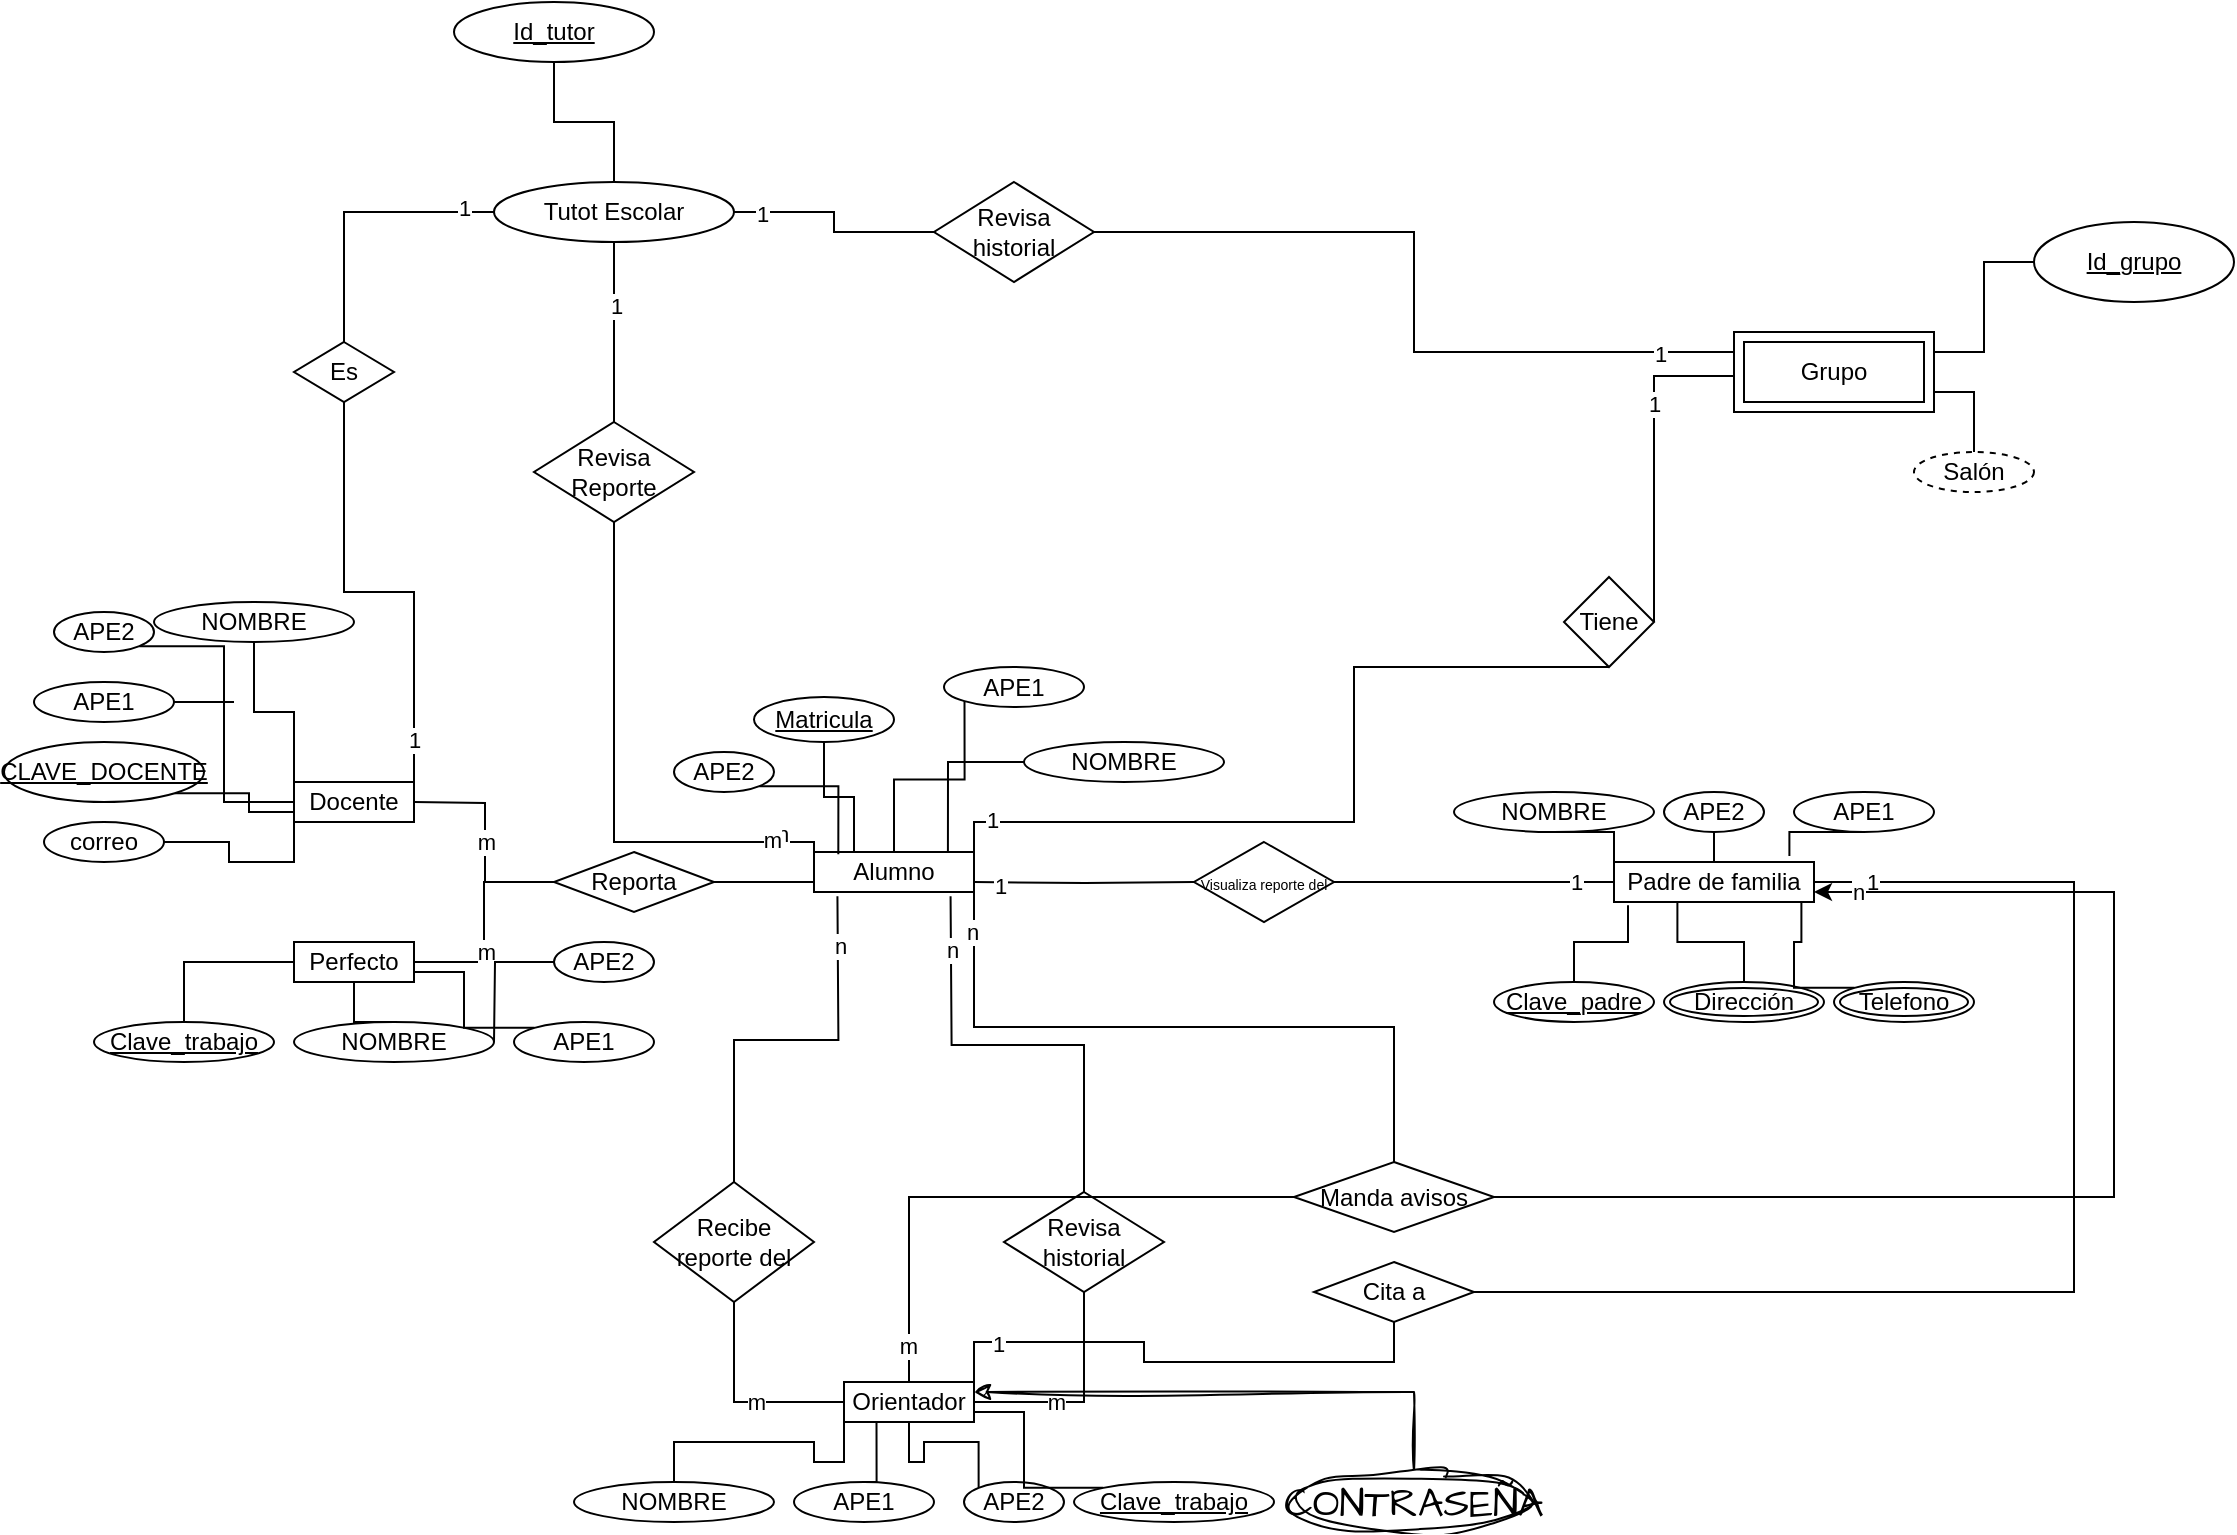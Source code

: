 <mxfile version="21.2.1" type="device">
  <diagram id="R2lEEEUBdFMjLlhIrx00" name="Page-1">
    <mxGraphModel dx="1622" dy="1512" grid="1" gridSize="10" guides="1" tooltips="1" connect="1" arrows="1" fold="1" page="1" pageScale="1" pageWidth="850" pageHeight="1100" math="0" shadow="0" extFonts="Permanent Marker^https://fonts.googleapis.com/css?family=Permanent+Marker">
      <root>
        <mxCell id="0" />
        <mxCell id="1" parent="0" />
        <mxCell id="TIXlhMu91rHj0SqQOW6h-40" value="m" style="edgeStyle=orthogonalEdgeStyle;rounded=0;orthogonalLoop=1;jettySize=auto;html=1;exitX=1;exitY=0.5;exitDx=0;exitDy=0;entryX=0;entryY=0.5;entryDx=0;entryDy=0;endArrow=none;endFill=0;" parent="1" target="TIXlhMu91rHj0SqQOW6h-2" edge="1">
          <mxGeometry relative="1" as="geometry">
            <mxPoint x="120" y="80" as="sourcePoint" />
          </mxGeometry>
        </mxCell>
        <mxCell id="TIXlhMu91rHj0SqQOW6h-42" style="edgeStyle=orthogonalEdgeStyle;rounded=0;orthogonalLoop=1;jettySize=auto;html=1;exitX=1;exitY=0.5;exitDx=0;exitDy=0;entryX=0;entryY=0.5;entryDx=0;entryDy=0;endArrow=none;endFill=0;" parent="1" source="TIXlhMu91rHj0SqQOW6h-2" edge="1">
          <mxGeometry relative="1" as="geometry">
            <mxPoint x="320" y="120" as="targetPoint" />
          </mxGeometry>
        </mxCell>
        <mxCell id="TIXlhMu91rHj0SqQOW6h-2" value="Reporta" style="shape=rhombus;perimeter=rhombusPerimeter;whiteSpace=wrap;html=1;align=center;" parent="1" vertex="1">
          <mxGeometry x="190" y="105" width="80" height="30" as="geometry" />
        </mxCell>
        <mxCell id="TIXlhMu91rHj0SqQOW6h-47" style="edgeStyle=orthogonalEdgeStyle;rounded=0;orthogonalLoop=1;jettySize=auto;html=1;entryX=0;entryY=0.5;entryDx=0;entryDy=0;endArrow=none;endFill=0;" parent="1" target="TIXlhMu91rHj0SqQOW6h-4" edge="1">
          <mxGeometry relative="1" as="geometry">
            <mxPoint x="400" y="120" as="sourcePoint" />
          </mxGeometry>
        </mxCell>
        <mxCell id="TIXlhMu91rHj0SqQOW6h-89" value="1" style="edgeLabel;html=1;align=center;verticalAlign=middle;resizable=0;points=[];" parent="TIXlhMu91rHj0SqQOW6h-47" vertex="1" connectable="0">
          <mxGeometry x="-0.764" y="-2" relative="1" as="geometry">
            <mxPoint as="offset" />
          </mxGeometry>
        </mxCell>
        <mxCell id="TIXlhMu91rHj0SqQOW6h-52" style="edgeStyle=orthogonalEdgeStyle;rounded=0;orthogonalLoop=1;jettySize=auto;html=1;exitX=1;exitY=0.5;exitDx=0;exitDy=0;endArrow=none;endFill=0;" parent="1" source="TIXlhMu91rHj0SqQOW6h-4" target="TIXlhMu91rHj0SqQOW6h-51" edge="1">
          <mxGeometry relative="1" as="geometry" />
        </mxCell>
        <mxCell id="TIXlhMu91rHj0SqQOW6h-90" value="1" style="edgeLabel;html=1;align=center;verticalAlign=middle;resizable=0;points=[];" parent="TIXlhMu91rHj0SqQOW6h-52" vertex="1" connectable="0">
          <mxGeometry x="0.729" relative="1" as="geometry">
            <mxPoint as="offset" />
          </mxGeometry>
        </mxCell>
        <mxCell id="TIXlhMu91rHj0SqQOW6h-4" value="&lt;font style=&quot;font-size: 7px;&quot;&gt;Visualiza reporte del&lt;/font&gt;" style="rhombus;whiteSpace=wrap;html=1;" parent="1" vertex="1">
          <mxGeometry x="510" y="100" width="70" height="40" as="geometry" />
        </mxCell>
        <mxCell id="TIXlhMu91rHj0SqQOW6h-5" style="edgeStyle=orthogonalEdgeStyle;rounded=0;orthogonalLoop=1;jettySize=auto;html=1;exitX=0.5;exitY=1;exitDx=0;exitDy=0;" parent="1" source="TIXlhMu91rHj0SqQOW6h-4" target="TIXlhMu91rHj0SqQOW6h-4" edge="1">
          <mxGeometry relative="1" as="geometry" />
        </mxCell>
        <mxCell id="TIXlhMu91rHj0SqQOW6h-44" style="edgeStyle=orthogonalEdgeStyle;rounded=0;orthogonalLoop=1;jettySize=auto;html=1;exitX=0;exitY=0.5;exitDx=0;exitDy=0;entryX=0.5;entryY=1;entryDx=0;entryDy=0;endArrow=none;endFill=0;" parent="1" source="TIXlhMu91rHj0SqQOW6h-53" target="TIXlhMu91rHj0SqQOW6h-8" edge="1">
          <mxGeometry relative="1" as="geometry">
            <mxPoint x="320" y="385" as="sourcePoint" />
          </mxGeometry>
        </mxCell>
        <mxCell id="TIXlhMu91rHj0SqQOW6h-79" value="m" style="edgeLabel;html=1;align=center;verticalAlign=middle;resizable=0;points=[];" parent="TIXlhMu91rHj0SqQOW6h-44" vertex="1" connectable="0">
          <mxGeometry x="-0.162" relative="1" as="geometry">
            <mxPoint as="offset" />
          </mxGeometry>
        </mxCell>
        <mxCell id="TIXlhMu91rHj0SqQOW6h-45" style="edgeStyle=orthogonalEdgeStyle;rounded=0;orthogonalLoop=1;jettySize=auto;html=1;exitX=1;exitY=0.5;exitDx=0;exitDy=0;entryX=0.5;entryY=1;entryDx=0;entryDy=0;endArrow=none;endFill=0;" parent="1" source="TIXlhMu91rHj0SqQOW6h-53" target="TIXlhMu91rHj0SqQOW6h-14" edge="1">
          <mxGeometry relative="1" as="geometry">
            <mxPoint x="415" y="385" as="sourcePoint" />
          </mxGeometry>
        </mxCell>
        <mxCell id="TIXlhMu91rHj0SqQOW6h-80" value="m" style="edgeLabel;html=1;align=center;verticalAlign=middle;resizable=0;points=[];" parent="TIXlhMu91rHj0SqQOW6h-45" vertex="1" connectable="0">
          <mxGeometry x="-0.255" relative="1" as="geometry">
            <mxPoint as="offset" />
          </mxGeometry>
        </mxCell>
        <mxCell id="TIXlhMu91rHj0SqQOW6h-43" style="edgeStyle=orthogonalEdgeStyle;rounded=0;orthogonalLoop=1;jettySize=auto;html=1;exitX=0.5;exitY=0;exitDx=0;exitDy=0;entryX=0;entryY=1;entryDx=0;entryDy=0;endArrow=none;endFill=0;" parent="1" source="TIXlhMu91rHj0SqQOW6h-8" edge="1">
          <mxGeometry relative="1" as="geometry">
            <mxPoint x="331.716" y="127.071" as="targetPoint" />
          </mxGeometry>
        </mxCell>
        <mxCell id="TIXlhMu91rHj0SqQOW6h-78" value="n" style="edgeLabel;html=1;align=center;verticalAlign=middle;resizable=0;points=[];" parent="TIXlhMu91rHj0SqQOW6h-43" vertex="1" connectable="0">
          <mxGeometry x="0.744" y="-1" relative="1" as="geometry">
            <mxPoint as="offset" />
          </mxGeometry>
        </mxCell>
        <mxCell id="TIXlhMu91rHj0SqQOW6h-8" value="Recibe reporte del" style="rhombus;whiteSpace=wrap;html=1;" parent="1" vertex="1">
          <mxGeometry x="240" y="270" width="80" height="60" as="geometry" />
        </mxCell>
        <mxCell id="TIXlhMu91rHj0SqQOW6h-41" style="edgeStyle=orthogonalEdgeStyle;rounded=0;orthogonalLoop=1;jettySize=auto;html=1;entryX=0;entryY=0.5;entryDx=0;entryDy=0;endArrow=none;endFill=0;exitX=1;exitY=0.5;exitDx=0;exitDy=0;" parent="1" source="TIXlhMu91rHj0SqQOW6h-48" target="TIXlhMu91rHj0SqQOW6h-2" edge="1">
          <mxGeometry relative="1" as="geometry">
            <mxPoint x="140" y="160" as="sourcePoint" />
          </mxGeometry>
        </mxCell>
        <mxCell id="TIXlhMu91rHj0SqQOW6h-82" value="m" style="edgeLabel;html=1;align=center;verticalAlign=middle;resizable=0;points=[];" parent="TIXlhMu91rHj0SqQOW6h-41" vertex="1" connectable="0">
          <mxGeometry x="-0.273" y="-1" relative="1" as="geometry">
            <mxPoint as="offset" />
          </mxGeometry>
        </mxCell>
        <mxCell id="TIXlhMu91rHj0SqQOW6h-66" style="edgeStyle=orthogonalEdgeStyle;rounded=0;orthogonalLoop=1;jettySize=auto;html=1;exitX=1;exitY=0.5;exitDx=0;exitDy=0;entryX=0;entryY=0.5;entryDx=0;entryDy=0;endArrow=none;endFill=0;" parent="1" source="TIXlhMu91rHj0SqQOW6h-11" target="TIXlhMu91rHj0SqQOW6h-17" edge="1">
          <mxGeometry relative="1" as="geometry" />
        </mxCell>
        <mxCell id="TIXlhMu91rHj0SqQOW6h-73" value="1" style="edgeLabel;html=1;align=center;verticalAlign=middle;resizable=0;points=[];" parent="TIXlhMu91rHj0SqQOW6h-66" vertex="1" connectable="0">
          <mxGeometry x="-0.746" y="-1" relative="1" as="geometry">
            <mxPoint as="offset" />
          </mxGeometry>
        </mxCell>
        <mxCell id="TIXlhMu91rHj0SqQOW6h-83" style="edgeStyle=orthogonalEdgeStyle;rounded=0;orthogonalLoop=1;jettySize=auto;html=1;exitX=0.5;exitY=1;exitDx=0;exitDy=0;entryX=0.5;entryY=0;entryDx=0;entryDy=0;endArrow=none;endFill=0;" parent="1" source="TIXlhMu91rHj0SqQOW6h-11" target="TIXlhMu91rHj0SqQOW6h-13" edge="1">
          <mxGeometry relative="1" as="geometry" />
        </mxCell>
        <mxCell id="TIXlhMu91rHj0SqQOW6h-85" value="1" style="edgeLabel;html=1;align=center;verticalAlign=middle;resizable=0;points=[];" parent="TIXlhMu91rHj0SqQOW6h-83" vertex="1" connectable="0">
          <mxGeometry x="-0.289" y="1" relative="1" as="geometry">
            <mxPoint as="offset" />
          </mxGeometry>
        </mxCell>
        <mxCell id="TIXlhMu91rHj0SqQOW6h-11" value="Tutot Escolar" style="ellipse;whiteSpace=wrap;html=1;" parent="1" vertex="1">
          <mxGeometry x="160" y="-230" width="120" height="30" as="geometry" />
        </mxCell>
        <mxCell id="TIXlhMu91rHj0SqQOW6h-68" style="edgeStyle=orthogonalEdgeStyle;rounded=0;orthogonalLoop=1;jettySize=auto;html=1;exitX=0.5;exitY=0;exitDx=0;exitDy=0;entryX=0;entryY=0.5;entryDx=0;entryDy=0;endArrow=none;endFill=0;" parent="1" source="TIXlhMu91rHj0SqQOW6h-12" target="TIXlhMu91rHj0SqQOW6h-11" edge="1">
          <mxGeometry relative="1" as="geometry" />
        </mxCell>
        <mxCell id="TIXlhMu91rHj0SqQOW6h-75" value="1" style="edgeLabel;html=1;align=center;verticalAlign=middle;resizable=0;points=[];" parent="TIXlhMu91rHj0SqQOW6h-68" vertex="1" connectable="0">
          <mxGeometry x="0.786" y="2" relative="1" as="geometry">
            <mxPoint as="offset" />
          </mxGeometry>
        </mxCell>
        <mxCell id="TIXlhMu91rHj0SqQOW6h-12" value="Es" style="rhombus;whiteSpace=wrap;html=1;" parent="1" vertex="1">
          <mxGeometry x="60" y="-150" width="50" height="30" as="geometry" />
        </mxCell>
        <mxCell id="TIXlhMu91rHj0SqQOW6h-58" style="edgeStyle=orthogonalEdgeStyle;rounded=0;orthogonalLoop=1;jettySize=auto;html=1;exitX=0.5;exitY=1;exitDx=0;exitDy=0;entryX=0.1;entryY=0.05;entryDx=0;entryDy=0;entryPerimeter=0;endArrow=none;endFill=0;" parent="1" source="TIXlhMu91rHj0SqQOW6h-13" target="TIXlhMu91rHj0SqQOW6h-50" edge="1">
          <mxGeometry relative="1" as="geometry">
            <Array as="points">
              <mxPoint x="220" y="100" />
              <mxPoint x="320" y="100" />
              <mxPoint x="320" y="106" />
            </Array>
          </mxGeometry>
        </mxCell>
        <mxCell id="TIXlhMu91rHj0SqQOW6h-77" value="n" style="edgeLabel;html=1;align=center;verticalAlign=middle;resizable=0;points=[];" parent="TIXlhMu91rHj0SqQOW6h-58" vertex="1" connectable="0">
          <mxGeometry x="0.777" y="4" relative="1" as="geometry">
            <mxPoint as="offset" />
          </mxGeometry>
        </mxCell>
        <mxCell id="TIXlhMu91rHj0SqQOW6h-86" value="m" style="edgeLabel;html=1;align=center;verticalAlign=middle;resizable=0;points=[];" parent="TIXlhMu91rHj0SqQOW6h-58" vertex="1" connectable="0">
          <mxGeometry x="0.745" y="1" relative="1" as="geometry">
            <mxPoint as="offset" />
          </mxGeometry>
        </mxCell>
        <mxCell id="TIXlhMu91rHj0SqQOW6h-13" value="Revisa Reporte" style="rhombus;whiteSpace=wrap;html=1;" parent="1" vertex="1">
          <mxGeometry x="180" y="-110" width="80" height="50" as="geometry" />
        </mxCell>
        <mxCell id="TIXlhMu91rHj0SqQOW6h-46" style="edgeStyle=orthogonalEdgeStyle;rounded=0;orthogonalLoop=1;jettySize=auto;html=1;exitX=0.5;exitY=0;exitDx=0;exitDy=0;entryX=1;entryY=1;entryDx=0;entryDy=0;endArrow=none;endFill=0;" parent="1" source="TIXlhMu91rHj0SqQOW6h-14" edge="1">
          <mxGeometry relative="1" as="geometry">
            <mxPoint x="388.284" y="127.071" as="targetPoint" />
          </mxGeometry>
        </mxCell>
        <mxCell id="TIXlhMu91rHj0SqQOW6h-81" value="n" style="edgeLabel;html=1;align=center;verticalAlign=middle;resizable=0;points=[];" parent="TIXlhMu91rHj0SqQOW6h-46" vertex="1" connectable="0">
          <mxGeometry x="0.749" relative="1" as="geometry">
            <mxPoint as="offset" />
          </mxGeometry>
        </mxCell>
        <mxCell id="TIXlhMu91rHj0SqQOW6h-14" value="Revisa historial" style="rhombus;whiteSpace=wrap;html=1;" parent="1" vertex="1">
          <mxGeometry x="415" y="275" width="80" height="50" as="geometry" />
        </mxCell>
        <mxCell id="TIXlhMu91rHj0SqQOW6h-64" style="edgeStyle=orthogonalEdgeStyle;rounded=0;orthogonalLoop=1;jettySize=auto;html=1;exitX=1;exitY=0.5;exitDx=0;exitDy=0;entryX=0;entryY=0.5;entryDx=0;entryDy=0;endArrow=none;endFill=0;" parent="1" source="TIXlhMu91rHj0SqQOW6h-15" target="TIXlhMu91rHj0SqQOW6h-161" edge="1">
          <mxGeometry relative="1" as="geometry">
            <mxPoint x="768.52" y="-133.019" as="targetPoint" />
            <Array as="points">
              <mxPoint x="740" y="-133" />
              <mxPoint x="780" y="-133" />
            </Array>
          </mxGeometry>
        </mxCell>
        <mxCell id="TIXlhMu91rHj0SqQOW6h-88" value="1" style="edgeLabel;html=1;align=center;verticalAlign=middle;resizable=0;points=[];" parent="TIXlhMu91rHj0SqQOW6h-64" vertex="1" connectable="0">
          <mxGeometry x="0.327" relative="1" as="geometry">
            <mxPoint as="offset" />
          </mxGeometry>
        </mxCell>
        <mxCell id="TIXlhMu91rHj0SqQOW6h-15" value="Tiene" style="rhombus;whiteSpace=wrap;html=1;" parent="1" vertex="1">
          <mxGeometry x="695" y="-32.5" width="45" height="45" as="geometry" />
        </mxCell>
        <mxCell id="TIXlhMu91rHj0SqQOW6h-65" style="edgeStyle=orthogonalEdgeStyle;rounded=0;orthogonalLoop=1;jettySize=auto;html=1;exitX=1;exitY=0.5;exitDx=0;exitDy=0;entryX=0;entryY=0.25;entryDx=0;entryDy=0;endArrow=none;endFill=0;" parent="1" source="TIXlhMu91rHj0SqQOW6h-17" target="TIXlhMu91rHj0SqQOW6h-161" edge="1">
          <mxGeometry relative="1" as="geometry">
            <mxPoint x="768.52" y="-146.981" as="targetPoint" />
          </mxGeometry>
        </mxCell>
        <mxCell id="TIXlhMu91rHj0SqQOW6h-71" value="1" style="edgeLabel;html=1;align=center;verticalAlign=middle;resizable=0;points=[];" parent="TIXlhMu91rHj0SqQOW6h-65" vertex="1" connectable="0">
          <mxGeometry x="0.803" y="-1" relative="1" as="geometry">
            <mxPoint as="offset" />
          </mxGeometry>
        </mxCell>
        <mxCell id="TIXlhMu91rHj0SqQOW6h-17" value="Revisa historial" style="rhombus;whiteSpace=wrap;html=1;" parent="1" vertex="1">
          <mxGeometry x="380" y="-230" width="80" height="50" as="geometry" />
        </mxCell>
        <mxCell id="TIXlhMu91rHj0SqQOW6h-48" value="Perfecto" style="whiteSpace=wrap;html=1;align=center;" parent="1" vertex="1">
          <mxGeometry x="60" y="150" width="60" height="20" as="geometry" />
        </mxCell>
        <mxCell id="TIXlhMu91rHj0SqQOW6h-67" style="edgeStyle=orthogonalEdgeStyle;rounded=0;orthogonalLoop=1;jettySize=auto;html=1;exitX=1;exitY=0;exitDx=0;exitDy=0;entryX=0.5;entryY=1;entryDx=0;entryDy=0;endArrow=none;endFill=0;" parent="1" source="TIXlhMu91rHj0SqQOW6h-49" target="TIXlhMu91rHj0SqQOW6h-12" edge="1">
          <mxGeometry relative="1" as="geometry" />
        </mxCell>
        <mxCell id="TIXlhMu91rHj0SqQOW6h-74" value="1" style="edgeLabel;html=1;align=center;verticalAlign=middle;resizable=0;points=[];" parent="TIXlhMu91rHj0SqQOW6h-67" vertex="1" connectable="0">
          <mxGeometry x="-0.813" relative="1" as="geometry">
            <mxPoint as="offset" />
          </mxGeometry>
        </mxCell>
        <mxCell id="TIXlhMu91rHj0SqQOW6h-49" value="Docente" style="whiteSpace=wrap;html=1;align=center;" parent="1" vertex="1">
          <mxGeometry x="60" y="70" width="60" height="20" as="geometry" />
        </mxCell>
        <mxCell id="TIXlhMu91rHj0SqQOW6h-59" style="edgeStyle=orthogonalEdgeStyle;rounded=0;orthogonalLoop=1;jettySize=auto;html=1;exitX=1;exitY=0;exitDx=0;exitDy=0;entryX=0.5;entryY=1;entryDx=0;entryDy=0;endArrow=none;endFill=0;" parent="1" source="TIXlhMu91rHj0SqQOW6h-50" target="TIXlhMu91rHj0SqQOW6h-15" edge="1">
          <mxGeometry relative="1" as="geometry">
            <mxPoint x="500" y="-80" as="targetPoint" />
            <Array as="points">
              <mxPoint x="400" y="90" />
              <mxPoint x="590" y="90" />
              <mxPoint x="590" y="13" />
            </Array>
          </mxGeometry>
        </mxCell>
        <mxCell id="TIXlhMu91rHj0SqQOW6h-87" value="1" style="edgeLabel;html=1;align=center;verticalAlign=middle;resizable=0;points=[];" parent="TIXlhMu91rHj0SqQOW6h-59" vertex="1" connectable="0">
          <mxGeometry x="-0.885" y="1" relative="1" as="geometry">
            <mxPoint as="offset" />
          </mxGeometry>
        </mxCell>
        <mxCell id="TIXlhMu91rHj0SqQOW6h-50" value="Alumno" style="whiteSpace=wrap;html=1;align=center;" parent="1" vertex="1">
          <mxGeometry x="320" y="105" width="80" height="20" as="geometry" />
        </mxCell>
        <mxCell id="TIXlhMu91rHj0SqQOW6h-51" value="Padre de familia" style="whiteSpace=wrap;html=1;align=center;" parent="1" vertex="1">
          <mxGeometry x="720" y="110" width="100" height="20" as="geometry" />
        </mxCell>
        <mxCell id="TIXlhMu91rHj0SqQOW6h-144" style="edgeStyle=orthogonalEdgeStyle;rounded=0;orthogonalLoop=1;jettySize=auto;html=1;exitX=1;exitY=0;exitDx=0;exitDy=0;entryX=0.5;entryY=1;entryDx=0;entryDy=0;endArrow=none;endFill=0;" parent="1" source="TIXlhMu91rHj0SqQOW6h-53" target="TIXlhMu91rHj0SqQOW6h-142" edge="1">
          <mxGeometry relative="1" as="geometry" />
        </mxCell>
        <mxCell id="TIXlhMu91rHj0SqQOW6h-146" value="1" style="edgeLabel;html=1;align=center;verticalAlign=middle;resizable=0;points=[];" parent="TIXlhMu91rHj0SqQOW6h-144" vertex="1" connectable="0">
          <mxGeometry x="-0.745" y="-1" relative="1" as="geometry">
            <mxPoint x="-1" as="offset" />
          </mxGeometry>
        </mxCell>
        <mxCell id="TIXlhMu91rHj0SqQOW6h-148" style="edgeStyle=orthogonalEdgeStyle;rounded=0;orthogonalLoop=1;jettySize=auto;html=1;exitX=0.5;exitY=0;exitDx=0;exitDy=0;entryX=0;entryY=0.5;entryDx=0;entryDy=0;endArrow=none;endFill=0;" parent="1" source="TIXlhMu91rHj0SqQOW6h-53" target="TIXlhMu91rHj0SqQOW6h-143" edge="1">
          <mxGeometry relative="1" as="geometry">
            <Array as="points">
              <mxPoint x="368" y="277" />
            </Array>
          </mxGeometry>
        </mxCell>
        <mxCell id="TIXlhMu91rHj0SqQOW6h-151" value="m" style="edgeLabel;html=1;align=center;verticalAlign=middle;resizable=0;points=[];" parent="TIXlhMu91rHj0SqQOW6h-148" vertex="1" connectable="0">
          <mxGeometry x="-0.872" y="1" relative="1" as="geometry">
            <mxPoint as="offset" />
          </mxGeometry>
        </mxCell>
        <mxCell id="TIXlhMu91rHj0SqQOW6h-53" value="Orientador" style="whiteSpace=wrap;html=1;align=center;" parent="1" vertex="1">
          <mxGeometry x="335" y="370" width="65" height="20" as="geometry" />
        </mxCell>
        <mxCell id="TIXlhMu91rHj0SqQOW6h-99" style="edgeStyle=orthogonalEdgeStyle;rounded=0;orthogonalLoop=1;jettySize=auto;html=1;exitX=0.5;exitY=1;exitDx=0;exitDy=0;entryX=0;entryY=0;entryDx=0;entryDy=0;endArrow=none;endFill=0;" parent="1" source="TIXlhMu91rHj0SqQOW6h-91" target="TIXlhMu91rHj0SqQOW6h-49" edge="1">
          <mxGeometry relative="1" as="geometry" />
        </mxCell>
        <mxCell id="TIXlhMu91rHj0SqQOW6h-91" value="NOMBRE" style="ellipse;whiteSpace=wrap;html=1;align=center;" parent="1" vertex="1">
          <mxGeometry x="-10" y="-20" width="100" height="20" as="geometry" />
        </mxCell>
        <mxCell id="TIXlhMu91rHj0SqQOW6h-100" style="edgeStyle=orthogonalEdgeStyle;rounded=0;orthogonalLoop=1;jettySize=auto;html=1;exitX=1;exitY=1;exitDx=0;exitDy=0;entryX=0;entryY=0.5;entryDx=0;entryDy=0;endArrow=none;endFill=0;" parent="1" source="TIXlhMu91rHj0SqQOW6h-92" target="TIXlhMu91rHj0SqQOW6h-49" edge="1">
          <mxGeometry relative="1" as="geometry" />
        </mxCell>
        <mxCell id="TIXlhMu91rHj0SqQOW6h-92" value="APE2" style="ellipse;whiteSpace=wrap;html=1;align=center;" parent="1" vertex="1">
          <mxGeometry x="-60" y="-15" width="50" height="20" as="geometry" />
        </mxCell>
        <mxCell id="TIXlhMu91rHj0SqQOW6h-101" style="edgeStyle=orthogonalEdgeStyle;rounded=0;orthogonalLoop=1;jettySize=auto;html=1;exitX=1;exitY=0.5;exitDx=0;exitDy=0;endArrow=none;endFill=0;" parent="1" source="TIXlhMu91rHj0SqQOW6h-93" edge="1">
          <mxGeometry relative="1" as="geometry">
            <mxPoint x="30" y="30" as="targetPoint" />
          </mxGeometry>
        </mxCell>
        <mxCell id="TIXlhMu91rHj0SqQOW6h-93" value="APE1" style="ellipse;whiteSpace=wrap;html=1;align=center;" parent="1" vertex="1">
          <mxGeometry x="-70" y="20" width="70" height="20" as="geometry" />
        </mxCell>
        <mxCell id="TIXlhMu91rHj0SqQOW6h-94" style="edgeStyle=orthogonalEdgeStyle;rounded=0;orthogonalLoop=1;jettySize=auto;html=1;exitX=0.5;exitY=1;exitDx=0;exitDy=0;" parent="1" source="TIXlhMu91rHj0SqQOW6h-91" target="TIXlhMu91rHj0SqQOW6h-91" edge="1">
          <mxGeometry relative="1" as="geometry" />
        </mxCell>
        <mxCell id="TIXlhMu91rHj0SqQOW6h-102" style="edgeStyle=orthogonalEdgeStyle;rounded=0;orthogonalLoop=1;jettySize=auto;html=1;exitX=1;exitY=1;exitDx=0;exitDy=0;entryX=0;entryY=0.75;entryDx=0;entryDy=0;endArrow=none;endFill=0;" parent="1" source="TIXlhMu91rHj0SqQOW6h-95" target="TIXlhMu91rHj0SqQOW6h-49" edge="1">
          <mxGeometry relative="1" as="geometry" />
        </mxCell>
        <mxCell id="TIXlhMu91rHj0SqQOW6h-95" value="CLAVE_DOCENTE" style="ellipse;whiteSpace=wrap;html=1;align=center;fontStyle=4;" parent="1" vertex="1">
          <mxGeometry x="-85" y="50" width="100" height="30" as="geometry" />
        </mxCell>
        <mxCell id="TIXlhMu91rHj0SqQOW6h-103" style="edgeStyle=orthogonalEdgeStyle;rounded=0;orthogonalLoop=1;jettySize=auto;html=1;exitX=1;exitY=0.5;exitDx=0;exitDy=0;entryX=0;entryY=1;entryDx=0;entryDy=0;endArrow=none;endFill=0;" parent="1" source="TIXlhMu91rHj0SqQOW6h-96" target="TIXlhMu91rHj0SqQOW6h-49" edge="1">
          <mxGeometry relative="1" as="geometry" />
        </mxCell>
        <mxCell id="TIXlhMu91rHj0SqQOW6h-96" value="correo" style="ellipse;whiteSpace=wrap;html=1;align=center;" parent="1" vertex="1">
          <mxGeometry x="-65" y="90" width="60" height="20" as="geometry" />
        </mxCell>
        <mxCell id="TIXlhMu91rHj0SqQOW6h-132" style="edgeStyle=orthogonalEdgeStyle;rounded=0;orthogonalLoop=1;jettySize=auto;html=1;exitX=0.5;exitY=1;exitDx=0;exitDy=0;entryX=0;entryY=0;entryDx=0;entryDy=0;endArrow=none;endFill=0;" parent="1" source="TIXlhMu91rHj0SqQOW6h-105" target="TIXlhMu91rHj0SqQOW6h-51" edge="1">
          <mxGeometry relative="1" as="geometry" />
        </mxCell>
        <mxCell id="TIXlhMu91rHj0SqQOW6h-105" value="NOMBRE" style="ellipse;whiteSpace=wrap;html=1;align=center;" parent="1" vertex="1">
          <mxGeometry x="640" y="75" width="100" height="20" as="geometry" />
        </mxCell>
        <mxCell id="TIXlhMu91rHj0SqQOW6h-128" style="edgeStyle=orthogonalEdgeStyle;rounded=0;orthogonalLoop=1;jettySize=auto;html=1;exitX=0.5;exitY=0;exitDx=0;exitDy=0;entryX=0;entryY=1;entryDx=0;entryDy=0;endArrow=none;endFill=0;" parent="1" source="TIXlhMu91rHj0SqQOW6h-106" target="TIXlhMu91rHj0SqQOW6h-53" edge="1">
          <mxGeometry relative="1" as="geometry" />
        </mxCell>
        <mxCell id="TIXlhMu91rHj0SqQOW6h-106" value="NOMBRE" style="ellipse;whiteSpace=wrap;html=1;align=center;" parent="1" vertex="1">
          <mxGeometry x="200" y="420" width="100" height="20" as="geometry" />
        </mxCell>
        <mxCell id="TIXlhMu91rHj0SqQOW6h-122" style="edgeStyle=orthogonalEdgeStyle;rounded=0;orthogonalLoop=1;jettySize=auto;html=1;exitX=0.5;exitY=0;exitDx=0;exitDy=0;entryX=0.5;entryY=1;entryDx=0;entryDy=0;endArrow=none;endFill=0;" parent="1" source="TIXlhMu91rHj0SqQOW6h-107" target="TIXlhMu91rHj0SqQOW6h-48" edge="1">
          <mxGeometry relative="1" as="geometry" />
        </mxCell>
        <mxCell id="TIXlhMu91rHj0SqQOW6h-107" value="NOMBRE" style="ellipse;whiteSpace=wrap;html=1;align=center;" parent="1" vertex="1">
          <mxGeometry x="60" y="190" width="100" height="20" as="geometry" />
        </mxCell>
        <mxCell id="TIXlhMu91rHj0SqQOW6h-159" style="edgeStyle=orthogonalEdgeStyle;rounded=0;orthogonalLoop=1;jettySize=auto;html=1;exitX=0;exitY=0.5;exitDx=0;exitDy=0;entryX=0.837;entryY=0.017;entryDx=0;entryDy=0;entryPerimeter=0;endArrow=none;endFill=0;" parent="1" source="TIXlhMu91rHj0SqQOW6h-108" target="TIXlhMu91rHj0SqQOW6h-50" edge="1">
          <mxGeometry relative="1" as="geometry" />
        </mxCell>
        <mxCell id="TIXlhMu91rHj0SqQOW6h-108" value="NOMBRE" style="ellipse;whiteSpace=wrap;html=1;align=center;" parent="1" vertex="1">
          <mxGeometry x="425" y="50" width="100" height="20" as="geometry" />
        </mxCell>
        <mxCell id="TIXlhMu91rHj0SqQOW6h-156" style="edgeStyle=orthogonalEdgeStyle;rounded=0;orthogonalLoop=1;jettySize=auto;html=1;exitX=1;exitY=1;exitDx=0;exitDy=0;entryX=0.152;entryY=0.054;entryDx=0;entryDy=0;entryPerimeter=0;endArrow=none;endFill=0;" parent="1" source="TIXlhMu91rHj0SqQOW6h-109" target="TIXlhMu91rHj0SqQOW6h-50" edge="1">
          <mxGeometry relative="1" as="geometry" />
        </mxCell>
        <mxCell id="TIXlhMu91rHj0SqQOW6h-109" value="APE2" style="ellipse;whiteSpace=wrap;html=1;align=center;" parent="1" vertex="1">
          <mxGeometry x="250" y="55" width="50" height="20" as="geometry" />
        </mxCell>
        <mxCell id="TIXlhMu91rHj0SqQOW6h-133" style="edgeStyle=orthogonalEdgeStyle;rounded=0;orthogonalLoop=1;jettySize=auto;html=1;exitX=0.5;exitY=1;exitDx=0;exitDy=0;entryX=0.5;entryY=0;entryDx=0;entryDy=0;endArrow=none;endFill=0;" parent="1" source="TIXlhMu91rHj0SqQOW6h-111" target="TIXlhMu91rHj0SqQOW6h-51" edge="1">
          <mxGeometry relative="1" as="geometry" />
        </mxCell>
        <mxCell id="TIXlhMu91rHj0SqQOW6h-111" value="APE2" style="ellipse;whiteSpace=wrap;html=1;align=center;" parent="1" vertex="1">
          <mxGeometry x="745" y="75" width="50" height="20" as="geometry" />
        </mxCell>
        <mxCell id="TIXlhMu91rHj0SqQOW6h-130" style="edgeStyle=orthogonalEdgeStyle;rounded=0;orthogonalLoop=1;jettySize=auto;html=1;exitX=0;exitY=0;exitDx=0;exitDy=0;entryX=0.5;entryY=1;entryDx=0;entryDy=0;endArrow=none;endFill=0;" parent="1" source="TIXlhMu91rHj0SqQOW6h-112" target="TIXlhMu91rHj0SqQOW6h-53" edge="1">
          <mxGeometry relative="1" as="geometry" />
        </mxCell>
        <mxCell id="TIXlhMu91rHj0SqQOW6h-112" value="APE2" style="ellipse;whiteSpace=wrap;html=1;align=center;" parent="1" vertex="1">
          <mxGeometry x="395" y="420" width="50" height="20" as="geometry" />
        </mxCell>
        <mxCell id="TIXlhMu91rHj0SqQOW6h-125" style="edgeStyle=orthogonalEdgeStyle;rounded=0;orthogonalLoop=1;jettySize=auto;html=1;exitX=0;exitY=0.5;exitDx=0;exitDy=0;endArrow=none;endFill=0;" parent="1" source="TIXlhMu91rHj0SqQOW6h-113" edge="1">
          <mxGeometry relative="1" as="geometry">
            <mxPoint x="160" y="200" as="targetPoint" />
          </mxGeometry>
        </mxCell>
        <mxCell id="TIXlhMu91rHj0SqQOW6h-113" value="APE2" style="ellipse;whiteSpace=wrap;html=1;align=center;" parent="1" vertex="1">
          <mxGeometry x="190" y="150" width="50" height="20" as="geometry" />
        </mxCell>
        <mxCell id="TIXlhMu91rHj0SqQOW6h-134" style="edgeStyle=orthogonalEdgeStyle;rounded=0;orthogonalLoop=1;jettySize=auto;html=1;exitX=0.5;exitY=1;exitDx=0;exitDy=0;entryX=0.877;entryY=-0.15;entryDx=0;entryDy=0;entryPerimeter=0;endArrow=none;endFill=0;" parent="1" source="TIXlhMu91rHj0SqQOW6h-115" target="TIXlhMu91rHj0SqQOW6h-51" edge="1">
          <mxGeometry relative="1" as="geometry" />
        </mxCell>
        <mxCell id="TIXlhMu91rHj0SqQOW6h-115" value="APE1" style="ellipse;whiteSpace=wrap;html=1;align=center;" parent="1" vertex="1">
          <mxGeometry x="810" y="75" width="70" height="20" as="geometry" />
        </mxCell>
        <mxCell id="TIXlhMu91rHj0SqQOW6h-129" style="edgeStyle=orthogonalEdgeStyle;rounded=0;orthogonalLoop=1;jettySize=auto;html=1;exitX=0.5;exitY=0;exitDx=0;exitDy=0;entryX=0.25;entryY=1;entryDx=0;entryDy=0;endArrow=none;endFill=0;" parent="1" source="TIXlhMu91rHj0SqQOW6h-116" target="TIXlhMu91rHj0SqQOW6h-53" edge="1">
          <mxGeometry relative="1" as="geometry" />
        </mxCell>
        <mxCell id="TIXlhMu91rHj0SqQOW6h-116" value="APE1" style="ellipse;whiteSpace=wrap;html=1;align=center;" parent="1" vertex="1">
          <mxGeometry x="310" y="420" width="70" height="20" as="geometry" />
        </mxCell>
        <mxCell id="TIXlhMu91rHj0SqQOW6h-158" style="edgeStyle=orthogonalEdgeStyle;rounded=0;orthogonalLoop=1;jettySize=auto;html=1;exitX=0;exitY=1;exitDx=0;exitDy=0;entryX=0.5;entryY=0;entryDx=0;entryDy=0;endArrow=none;endFill=0;" parent="1" source="TIXlhMu91rHj0SqQOW6h-117" target="TIXlhMu91rHj0SqQOW6h-50" edge="1">
          <mxGeometry relative="1" as="geometry" />
        </mxCell>
        <mxCell id="TIXlhMu91rHj0SqQOW6h-117" value="APE1" style="ellipse;whiteSpace=wrap;html=1;align=center;" parent="1" vertex="1">
          <mxGeometry x="385" y="12.5" width="70" height="20" as="geometry" />
        </mxCell>
        <mxCell id="TIXlhMu91rHj0SqQOW6h-124" style="edgeStyle=orthogonalEdgeStyle;rounded=0;orthogonalLoop=1;jettySize=auto;html=1;exitX=0;exitY=0;exitDx=0;exitDy=0;entryX=1;entryY=0.75;entryDx=0;entryDy=0;endArrow=none;endFill=0;" parent="1" source="TIXlhMu91rHj0SqQOW6h-118" target="TIXlhMu91rHj0SqQOW6h-48" edge="1">
          <mxGeometry relative="1" as="geometry" />
        </mxCell>
        <mxCell id="TIXlhMu91rHj0SqQOW6h-118" value="APE1" style="ellipse;whiteSpace=wrap;html=1;align=center;" parent="1" vertex="1">
          <mxGeometry x="170" y="190" width="70" height="20" as="geometry" />
        </mxCell>
        <mxCell id="TIXlhMu91rHj0SqQOW6h-121" style="edgeStyle=orthogonalEdgeStyle;rounded=0;orthogonalLoop=1;jettySize=auto;html=1;exitX=0.5;exitY=0;exitDx=0;exitDy=0;entryX=0;entryY=0.5;entryDx=0;entryDy=0;endArrow=none;endFill=0;" parent="1" source="TIXlhMu91rHj0SqQOW6h-120" target="TIXlhMu91rHj0SqQOW6h-48" edge="1">
          <mxGeometry relative="1" as="geometry" />
        </mxCell>
        <mxCell id="TIXlhMu91rHj0SqQOW6h-120" value="Clave_trabajo" style="ellipse;whiteSpace=wrap;html=1;align=center;fontStyle=4;" parent="1" vertex="1">
          <mxGeometry x="-40" y="190" width="90" height="20" as="geometry" />
        </mxCell>
        <mxCell id="TIXlhMu91rHj0SqQOW6h-131" style="edgeStyle=orthogonalEdgeStyle;rounded=0;orthogonalLoop=1;jettySize=auto;html=1;exitX=0;exitY=0;exitDx=0;exitDy=0;entryX=1;entryY=0.75;entryDx=0;entryDy=0;endArrow=none;endFill=0;" parent="1" source="TIXlhMu91rHj0SqQOW6h-127" target="TIXlhMu91rHj0SqQOW6h-53" edge="1">
          <mxGeometry relative="1" as="geometry" />
        </mxCell>
        <mxCell id="TIXlhMu91rHj0SqQOW6h-127" value="Clave_trabajo" style="ellipse;whiteSpace=wrap;html=1;align=center;fontStyle=4;" parent="1" vertex="1">
          <mxGeometry x="450" y="420" width="100" height="20" as="geometry" />
        </mxCell>
        <mxCell id="TIXlhMu91rHj0SqQOW6h-136" style="edgeStyle=orthogonalEdgeStyle;rounded=0;orthogonalLoop=1;jettySize=auto;html=1;exitX=0.5;exitY=0;exitDx=0;exitDy=0;entryX=0.07;entryY=1.083;entryDx=0;entryDy=0;entryPerimeter=0;endArrow=none;endFill=0;" parent="1" source="TIXlhMu91rHj0SqQOW6h-135" target="TIXlhMu91rHj0SqQOW6h-51" edge="1">
          <mxGeometry relative="1" as="geometry" />
        </mxCell>
        <mxCell id="TIXlhMu91rHj0SqQOW6h-135" value="Clave_padre" style="ellipse;whiteSpace=wrap;html=1;align=center;fontStyle=4;" parent="1" vertex="1">
          <mxGeometry x="660" y="170" width="80" height="20" as="geometry" />
        </mxCell>
        <mxCell id="TIXlhMu91rHj0SqQOW6h-138" style="edgeStyle=orthogonalEdgeStyle;rounded=0;orthogonalLoop=1;jettySize=auto;html=1;entryX=0.317;entryY=0.983;entryDx=0;entryDy=0;entryPerimeter=0;endArrow=none;endFill=0;" parent="1" source="TIXlhMu91rHj0SqQOW6h-137" target="TIXlhMu91rHj0SqQOW6h-51" edge="1">
          <mxGeometry relative="1" as="geometry" />
        </mxCell>
        <mxCell id="TIXlhMu91rHj0SqQOW6h-137" value="Dirección" style="ellipse;shape=doubleEllipse;margin=3;whiteSpace=wrap;html=1;align=center;" parent="1" vertex="1">
          <mxGeometry x="745" y="170" width="80" height="20" as="geometry" />
        </mxCell>
        <mxCell id="TIXlhMu91rHj0SqQOW6h-141" style="edgeStyle=orthogonalEdgeStyle;rounded=0;orthogonalLoop=1;jettySize=auto;html=1;exitX=0;exitY=0;exitDx=0;exitDy=0;entryX=0.937;entryY=0.983;entryDx=0;entryDy=0;entryPerimeter=0;endArrow=none;endFill=0;" parent="1" source="TIXlhMu91rHj0SqQOW6h-139" target="TIXlhMu91rHj0SqQOW6h-51" edge="1">
          <mxGeometry relative="1" as="geometry" />
        </mxCell>
        <mxCell id="TIXlhMu91rHj0SqQOW6h-139" value="Telefono" style="ellipse;shape=doubleEllipse;margin=3;whiteSpace=wrap;html=1;align=center;" parent="1" vertex="1">
          <mxGeometry x="830" y="170" width="70" height="20" as="geometry" />
        </mxCell>
        <mxCell id="TIXlhMu91rHj0SqQOW6h-145" style="edgeStyle=orthogonalEdgeStyle;rounded=0;orthogonalLoop=1;jettySize=auto;html=1;exitX=1;exitY=0.5;exitDx=0;exitDy=0;entryX=1;entryY=0.75;entryDx=0;entryDy=0;endArrow=none;endFill=0;" parent="1" source="TIXlhMu91rHj0SqQOW6h-142" target="TIXlhMu91rHj0SqQOW6h-51" edge="1">
          <mxGeometry relative="1" as="geometry">
            <mxPoint x="940" y="120" as="targetPoint" />
            <Array as="points">
              <mxPoint x="950" y="325" />
              <mxPoint x="950" y="120" />
              <mxPoint x="820" y="120" />
            </Array>
          </mxGeometry>
        </mxCell>
        <mxCell id="TIXlhMu91rHj0SqQOW6h-147" value="1" style="edgeLabel;html=1;align=center;verticalAlign=middle;resizable=0;points=[];" parent="TIXlhMu91rHj0SqQOW6h-145" vertex="1" connectable="0">
          <mxGeometry x="0.894" relative="1" as="geometry">
            <mxPoint as="offset" />
          </mxGeometry>
        </mxCell>
        <mxCell id="TIXlhMu91rHj0SqQOW6h-142" value="Cita a" style="shape=rhombus;perimeter=rhombusPerimeter;whiteSpace=wrap;html=1;align=center;" parent="1" vertex="1">
          <mxGeometry x="570" y="310" width="80" height="30" as="geometry" />
        </mxCell>
        <mxCell id="TIXlhMu91rHj0SqQOW6h-149" style="edgeStyle=orthogonalEdgeStyle;rounded=0;orthogonalLoop=1;jettySize=auto;html=1;exitX=0.5;exitY=0;exitDx=0;exitDy=0;entryX=1;entryY=1;entryDx=0;entryDy=0;endArrow=none;endFill=0;" parent="1" source="TIXlhMu91rHj0SqQOW6h-143" target="TIXlhMu91rHj0SqQOW6h-50" edge="1">
          <mxGeometry relative="1" as="geometry" />
        </mxCell>
        <mxCell id="TIXlhMu91rHj0SqQOW6h-150" value="n" style="edgeLabel;html=1;align=center;verticalAlign=middle;resizable=0;points=[];" parent="TIXlhMu91rHj0SqQOW6h-149" vertex="1" connectable="0">
          <mxGeometry x="0.884" y="1" relative="1" as="geometry">
            <mxPoint as="offset" />
          </mxGeometry>
        </mxCell>
        <mxCell id="TIXlhMu91rHj0SqQOW6h-152" style="edgeStyle=orthogonalEdgeStyle;rounded=0;orthogonalLoop=1;jettySize=auto;html=1;exitX=1;exitY=0.5;exitDx=0;exitDy=0;entryX=1;entryY=0.75;entryDx=0;entryDy=0;" parent="1" source="TIXlhMu91rHj0SqQOW6h-143" target="TIXlhMu91rHj0SqQOW6h-51" edge="1">
          <mxGeometry relative="1" as="geometry">
            <mxPoint x="970" y="110" as="targetPoint" />
            <Array as="points">
              <mxPoint x="970" y="278" />
              <mxPoint x="970" y="125" />
            </Array>
          </mxGeometry>
        </mxCell>
        <mxCell id="TIXlhMu91rHj0SqQOW6h-153" value="n" style="edgeLabel;html=1;align=center;verticalAlign=middle;resizable=0;points=[];" parent="TIXlhMu91rHj0SqQOW6h-152" vertex="1" connectable="0">
          <mxGeometry x="0.93" relative="1" as="geometry">
            <mxPoint as="offset" />
          </mxGeometry>
        </mxCell>
        <mxCell id="TIXlhMu91rHj0SqQOW6h-143" value="Manda avisos" style="shape=rhombus;perimeter=rhombusPerimeter;whiteSpace=wrap;html=1;align=center;" parent="1" vertex="1">
          <mxGeometry x="560" y="260" width="100" height="35" as="geometry" />
        </mxCell>
        <mxCell id="TIXlhMu91rHj0SqQOW6h-157" style="edgeStyle=orthogonalEdgeStyle;rounded=0;orthogonalLoop=1;jettySize=auto;html=1;exitX=0.5;exitY=1;exitDx=0;exitDy=0;entryX=0.25;entryY=0;entryDx=0;entryDy=0;endArrow=none;endFill=0;" parent="1" source="TIXlhMu91rHj0SqQOW6h-155" target="TIXlhMu91rHj0SqQOW6h-50" edge="1">
          <mxGeometry relative="1" as="geometry" />
        </mxCell>
        <mxCell id="TIXlhMu91rHj0SqQOW6h-155" value="Matricula" style="ellipse;whiteSpace=wrap;html=1;align=center;fontStyle=4;" parent="1" vertex="1">
          <mxGeometry x="290" y="27.5" width="70" height="22.5" as="geometry" />
        </mxCell>
        <mxCell id="TIXlhMu91rHj0SqQOW6h-162" style="edgeStyle=orthogonalEdgeStyle;rounded=0;orthogonalLoop=1;jettySize=auto;html=1;entryX=1;entryY=0.75;entryDx=0;entryDy=0;endArrow=none;endFill=0;" parent="1" source="TIXlhMu91rHj0SqQOW6h-160" target="TIXlhMu91rHj0SqQOW6h-161" edge="1">
          <mxGeometry relative="1" as="geometry" />
        </mxCell>
        <mxCell id="TIXlhMu91rHj0SqQOW6h-160" value="Salón" style="ellipse;whiteSpace=wrap;html=1;align=center;dashed=1;" parent="1" vertex="1">
          <mxGeometry x="870" y="-95" width="60" height="20" as="geometry" />
        </mxCell>
        <mxCell id="TIXlhMu91rHj0SqQOW6h-161" value="Grupo" style="shape=ext;margin=3;double=1;whiteSpace=wrap;html=1;align=center;" parent="1" vertex="1">
          <mxGeometry x="780" y="-155" width="100" height="40" as="geometry" />
        </mxCell>
        <mxCell id="TIXlhMu91rHj0SqQOW6h-172" style="edgeStyle=orthogonalEdgeStyle;rounded=0;orthogonalLoop=1;jettySize=auto;html=1;entryX=1;entryY=0.25;entryDx=0;entryDy=0;endArrow=none;endFill=0;" parent="1" source="TIXlhMu91rHj0SqQOW6h-171" target="TIXlhMu91rHj0SqQOW6h-161" edge="1">
          <mxGeometry relative="1" as="geometry" />
        </mxCell>
        <mxCell id="TIXlhMu91rHj0SqQOW6h-171" value="Id_grupo" style="ellipse;whiteSpace=wrap;html=1;align=center;fontStyle=4;" parent="1" vertex="1">
          <mxGeometry x="930" y="-210" width="100" height="40" as="geometry" />
        </mxCell>
        <mxCell id="TIXlhMu91rHj0SqQOW6h-174" style="edgeStyle=orthogonalEdgeStyle;rounded=0;orthogonalLoop=1;jettySize=auto;html=1;entryX=0.5;entryY=0;entryDx=0;entryDy=0;endArrow=none;endFill=0;" parent="1" source="TIXlhMu91rHj0SqQOW6h-173" target="TIXlhMu91rHj0SqQOW6h-11" edge="1">
          <mxGeometry relative="1" as="geometry" />
        </mxCell>
        <mxCell id="TIXlhMu91rHj0SqQOW6h-173" value="Id_tutor" style="ellipse;whiteSpace=wrap;html=1;align=center;fontStyle=4;" parent="1" vertex="1">
          <mxGeometry x="140" y="-320" width="100" height="30" as="geometry" />
        </mxCell>
        <mxCell id="9lPJi64kFH8kCg1elTZz-3" style="edgeStyle=orthogonalEdgeStyle;rounded=0;sketch=1;hachureGap=4;jiggle=2;curveFitting=1;orthogonalLoop=1;jettySize=auto;html=1;exitX=0.5;exitY=0;exitDx=0;exitDy=0;entryX=1;entryY=0.25;entryDx=0;entryDy=0;fontFamily=Architects Daughter;fontSource=https%3A%2F%2Ffonts.googleapis.com%2Fcss%3Ffamily%3DArchitects%2BDaughter;fontSize=16;" edge="1" parent="1" source="9lPJi64kFH8kCg1elTZz-1" target="TIXlhMu91rHj0SqQOW6h-53">
          <mxGeometry relative="1" as="geometry" />
        </mxCell>
        <mxCell id="9lPJi64kFH8kCg1elTZz-1" value="CONTRASEÑA" style="ellipse;whiteSpace=wrap;html=1;sketch=1;hachureGap=4;jiggle=2;curveFitting=1;fontFamily=Architects Daughter;fontSource=https%3A%2F%2Ffonts.googleapis.com%2Fcss%3Ffamily%3DArchitects%2BDaughter;fontSize=20;" vertex="1" parent="1">
          <mxGeometry x="560" y="415" width="120" height="30" as="geometry" />
        </mxCell>
      </root>
    </mxGraphModel>
  </diagram>
</mxfile>
